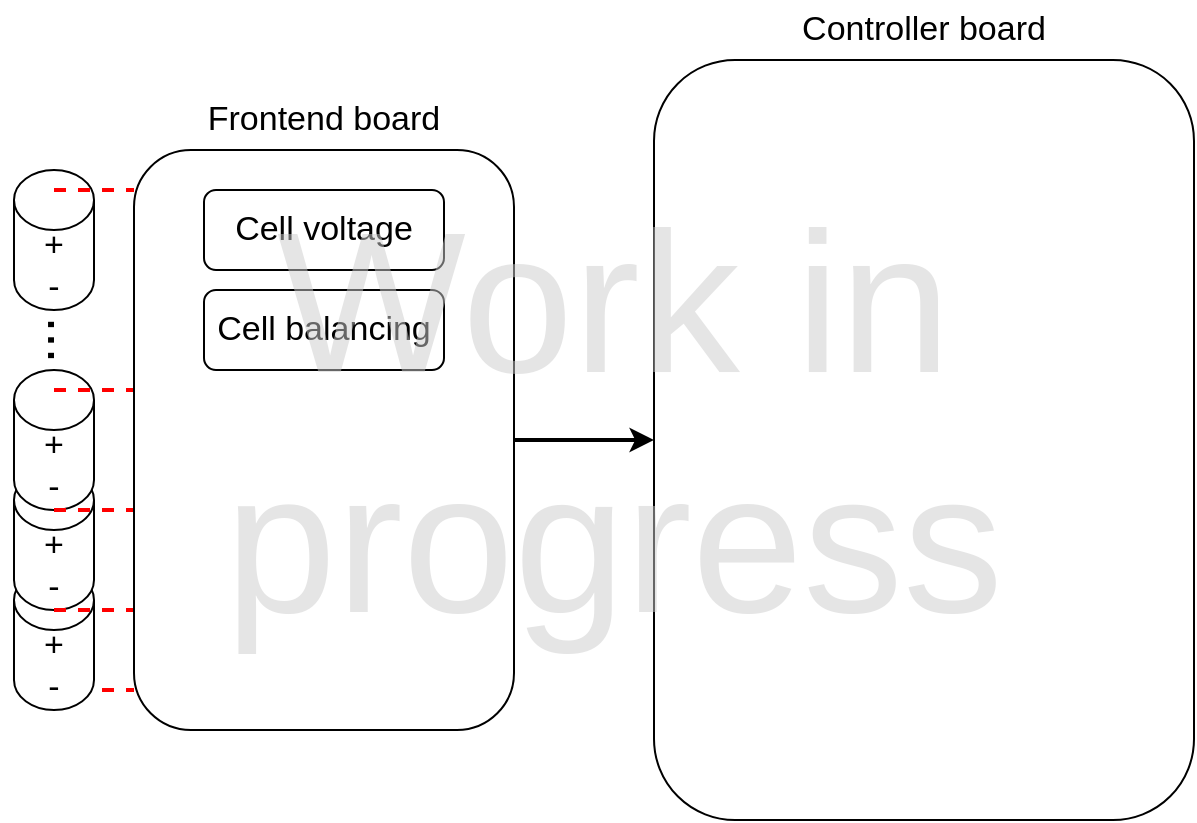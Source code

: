 <mxfile version="20.8.16" type="device"><diagram name="Page-1" id="EQJyJkfQMdv3somNTGk6"><mxGraphModel dx="1434" dy="838" grid="1" gridSize="10" guides="1" tooltips="1" connect="1" arrows="1" fold="1" page="1" pageScale="1" pageWidth="850" pageHeight="1100" math="0" shadow="0"><root><mxCell id="0"/><mxCell id="1" parent="0"/><mxCell id="TeZvGwJzhUlr74pMuj6Z-13" value="" style="endArrow=none;dashed=1;html=1;rounded=0;fontSize=28;strokeColor=#FF0000;strokeWidth=2;" parent="1" edge="1"><mxGeometry width="50" height="50" relative="1" as="geometry"><mxPoint x="160" y="460" as="sourcePoint"/><mxPoint x="200" y="460" as="targetPoint"/></mxGeometry></mxCell><mxCell id="TeZvGwJzhUlr74pMuj6Z-2" value="&lt;font style=&quot;font-size: 17px;&quot;&gt;+&lt;br style=&quot;border-color: var(--border-color);&quot;&gt;-&lt;/font&gt;" style="shape=cylinder3;whiteSpace=wrap;html=1;boundedLbl=1;backgroundOutline=1;size=15;" parent="1" vertex="1"><mxGeometry x="140" y="400" width="40" height="70" as="geometry"/></mxCell><mxCell id="TeZvGwJzhUlr74pMuj6Z-4" value="&lt;font style=&quot;font-size: 17px;&quot;&gt;+&lt;br style=&quot;border-color: var(--border-color);&quot;&gt;-&lt;/font&gt;" style="shape=cylinder3;whiteSpace=wrap;html=1;boundedLbl=1;backgroundOutline=1;size=15;" parent="1" vertex="1"><mxGeometry x="140" y="350" width="40" height="70" as="geometry"/></mxCell><mxCell id="TeZvGwJzhUlr74pMuj6Z-5" value="&lt;font style=&quot;font-size: 17px;&quot;&gt;+&lt;br style=&quot;border-color: var(--border-color);&quot;&gt;-&lt;/font&gt;" style="shape=cylinder3;whiteSpace=wrap;html=1;boundedLbl=1;backgroundOutline=1;size=15;" parent="1" vertex="1"><mxGeometry x="140" y="300" width="40" height="70" as="geometry"/></mxCell><mxCell id="TeZvGwJzhUlr74pMuj6Z-6" value="&lt;font style=&quot;font-size: 28px;&quot;&gt;...&lt;/font&gt;" style="text;html=1;strokeColor=none;fillColor=none;align=center;verticalAlign=middle;whiteSpace=wrap;rounded=0;rotation=-90;" parent="1" vertex="1"><mxGeometry x="120" y="270" width="60" height="30" as="geometry"/></mxCell><mxCell id="TeZvGwJzhUlr74pMuj6Z-7" value="&lt;font style=&quot;font-size: 17px;&quot;&gt;+&lt;br&gt;-&lt;/font&gt;" style="shape=cylinder3;whiteSpace=wrap;html=1;boundedLbl=1;backgroundOutline=1;size=15;" parent="1" vertex="1"><mxGeometry x="140" y="200" width="40" height="70" as="geometry"/></mxCell><mxCell id="TeZvGwJzhUlr74pMuj6Z-9" value="" style="endArrow=none;dashed=1;html=1;rounded=0;fontSize=28;strokeColor=#FF0000;strokeWidth=2;" parent="1" edge="1"><mxGeometry width="50" height="50" relative="1" as="geometry"><mxPoint x="160" y="210" as="sourcePoint"/><mxPoint x="200" y="210" as="targetPoint"/></mxGeometry></mxCell><mxCell id="TeZvGwJzhUlr74pMuj6Z-10" value="" style="endArrow=none;dashed=1;html=1;rounded=0;fontSize=28;strokeColor=#FF0000;strokeWidth=2;" parent="1" edge="1"><mxGeometry width="50" height="50" relative="1" as="geometry"><mxPoint x="160" y="310" as="sourcePoint"/><mxPoint x="200" y="310" as="targetPoint"/></mxGeometry></mxCell><mxCell id="TeZvGwJzhUlr74pMuj6Z-11" value="" style="endArrow=none;dashed=1;html=1;rounded=0;fontSize=28;strokeColor=#FF0000;strokeWidth=2;" parent="1" edge="1"><mxGeometry width="50" height="50" relative="1" as="geometry"><mxPoint x="160" y="370" as="sourcePoint"/><mxPoint x="200" y="370" as="targetPoint"/></mxGeometry></mxCell><mxCell id="TeZvGwJzhUlr74pMuj6Z-12" value="" style="endArrow=none;dashed=1;html=1;rounded=0;fontSize=28;strokeColor=#FF0000;strokeWidth=2;" parent="1" edge="1"><mxGeometry width="50" height="50" relative="1" as="geometry"><mxPoint x="160" y="420" as="sourcePoint"/><mxPoint x="200" y="420" as="targetPoint"/></mxGeometry></mxCell><mxCell id="TeZvGwJzhUlr74pMuj6Z-16" value="" style="rounded=1;whiteSpace=wrap;html=1;fontSize=17;" parent="1" vertex="1"><mxGeometry x="200" y="190" width="190" height="290" as="geometry"/></mxCell><mxCell id="TeZvGwJzhUlr74pMuj6Z-17" value="" style="curved=1;endArrow=classic;html=1;rounded=0;strokeColor=#000000;strokeWidth=2;fontSize=17;exitX=1;exitY=0.5;exitDx=0;exitDy=0;entryX=0;entryY=0.5;entryDx=0;entryDy=0;" parent="1" source="TeZvGwJzhUlr74pMuj6Z-16" target="TeZvGwJzhUlr74pMuj6Z-18" edge="1"><mxGeometry width="50" height="50" relative="1" as="geometry"><mxPoint x="350" y="320" as="sourcePoint"/><mxPoint x="470" y="230" as="targetPoint"/></mxGeometry></mxCell><mxCell id="TeZvGwJzhUlr74pMuj6Z-18" value="" style="rounded=1;whiteSpace=wrap;html=1;fontSize=17;" parent="1" vertex="1"><mxGeometry x="460" y="145" width="270" height="380" as="geometry"/></mxCell><mxCell id="TeZvGwJzhUlr74pMuj6Z-21" value="Controller board" style="text;html=1;strokeColor=none;fillColor=none;align=center;verticalAlign=middle;whiteSpace=wrap;rounded=0;fontSize=17;" parent="1" vertex="1"><mxGeometry x="500" y="115" width="190" height="30" as="geometry"/></mxCell><mxCell id="TeZvGwJzhUlr74pMuj6Z-23" value="Frontend board" style="text;html=1;strokeColor=none;fillColor=none;align=center;verticalAlign=middle;whiteSpace=wrap;rounded=0;fontSize=17;" parent="1" vertex="1"><mxGeometry x="210" y="160" width="170" height="30" as="geometry"/></mxCell><mxCell id="TeZvGwJzhUlr74pMuj6Z-24" value="Cell voltage" style="rounded=1;whiteSpace=wrap;html=1;fontSize=17;" parent="1" vertex="1"><mxGeometry x="235" y="210" width="120" height="40" as="geometry"/></mxCell><mxCell id="TeZvGwJzhUlr74pMuj6Z-25" value="Cell balancing" style="rounded=1;whiteSpace=wrap;html=1;fontSize=17;" parent="1" vertex="1"><mxGeometry x="235" y="260" width="120" height="40" as="geometry"/></mxCell><mxCell id="HaZT02w5BrARHR09wyT7-1" value="Work in progress" style="text;html=1;strokeColor=none;fillColor=none;align=center;verticalAlign=middle;whiteSpace=wrap;rounded=0;fontSize=100;fontColor=#CCCCCC;textOpacity=50;" vertex="1" parent="1"><mxGeometry x="320" y="250" width="240" height="150" as="geometry"/></mxCell></root></mxGraphModel></diagram></mxfile>